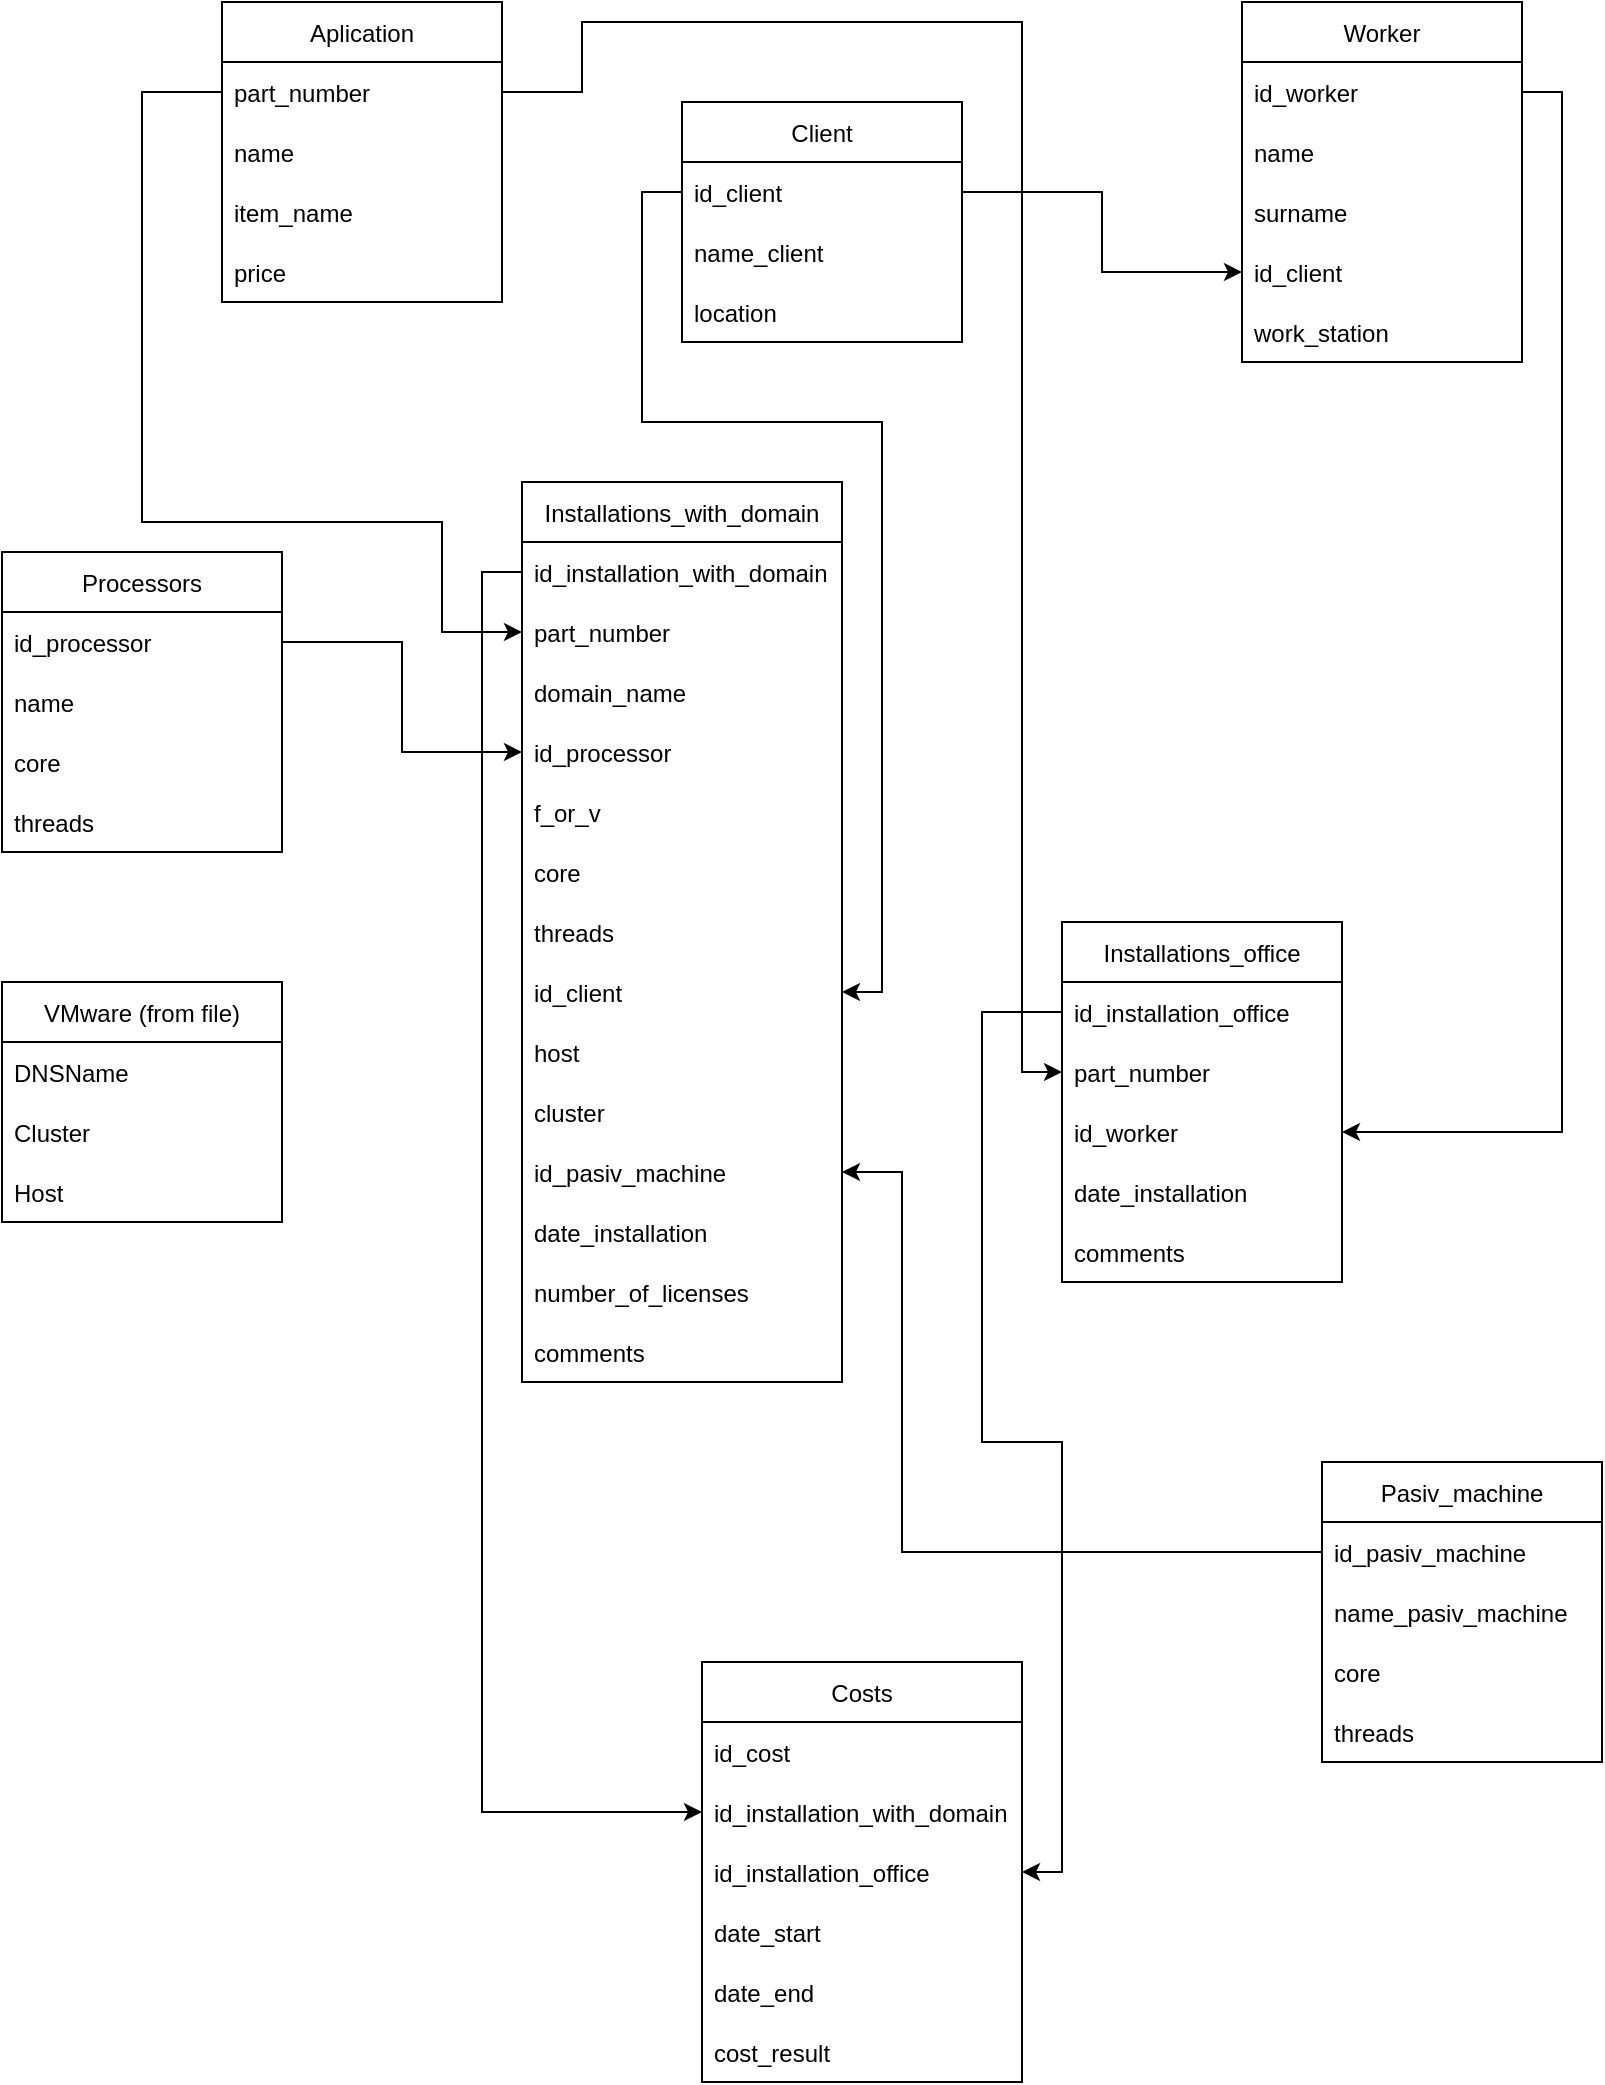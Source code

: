 <mxfile version="20.1.3" type="github">
  <diagram id="C5RBs43oDa-KdzZeNtuy" name="Page-1">
    <mxGraphModel dx="974" dy="465" grid="1" gridSize="10" guides="1" tooltips="1" connect="1" arrows="1" fold="1" page="1" pageScale="1" pageWidth="827" pageHeight="1169" math="0" shadow="0">
      <root>
        <mxCell id="WIyWlLk6GJQsqaUBKTNV-0" />
        <mxCell id="WIyWlLk6GJQsqaUBKTNV-1" parent="WIyWlLk6GJQsqaUBKTNV-0" />
        <mxCell id="Tu4yXqbkV_XMBPrePD92-4" value="Aplication" style="swimlane;fontStyle=0;childLayout=stackLayout;horizontal=1;startSize=30;horizontalStack=0;resizeParent=1;resizeParentMax=0;resizeLast=0;collapsible=1;marginBottom=0;" vertex="1" parent="WIyWlLk6GJQsqaUBKTNV-1">
          <mxGeometry x="120" y="20" width="140" height="150" as="geometry" />
        </mxCell>
        <mxCell id="Tu4yXqbkV_XMBPrePD92-56" value="part_number" style="text;strokeColor=none;fillColor=none;align=left;verticalAlign=middle;spacingLeft=4;spacingRight=4;overflow=hidden;points=[[0,0.5],[1,0.5]];portConstraint=eastwest;rotatable=0;" vertex="1" parent="Tu4yXqbkV_XMBPrePD92-4">
          <mxGeometry y="30" width="140" height="30" as="geometry" />
        </mxCell>
        <mxCell id="Tu4yXqbkV_XMBPrePD92-6" value="name" style="text;strokeColor=none;fillColor=none;align=left;verticalAlign=middle;spacingLeft=4;spacingRight=4;overflow=hidden;points=[[0,0.5],[1,0.5]];portConstraint=eastwest;rotatable=0;" vertex="1" parent="Tu4yXqbkV_XMBPrePD92-4">
          <mxGeometry y="60" width="140" height="30" as="geometry" />
        </mxCell>
        <mxCell id="Tu4yXqbkV_XMBPrePD92-7" value="item_name" style="text;strokeColor=none;fillColor=none;align=left;verticalAlign=middle;spacingLeft=4;spacingRight=4;overflow=hidden;points=[[0,0.5],[1,0.5]];portConstraint=eastwest;rotatable=0;" vertex="1" parent="Tu4yXqbkV_XMBPrePD92-4">
          <mxGeometry y="90" width="140" height="30" as="geometry" />
        </mxCell>
        <mxCell id="Tu4yXqbkV_XMBPrePD92-12" value="price" style="text;strokeColor=none;fillColor=none;align=left;verticalAlign=middle;spacingLeft=4;spacingRight=4;overflow=hidden;points=[[0,0.5],[1,0.5]];portConstraint=eastwest;rotatable=0;" vertex="1" parent="Tu4yXqbkV_XMBPrePD92-4">
          <mxGeometry y="120" width="140" height="30" as="geometry" />
        </mxCell>
        <mxCell id="Tu4yXqbkV_XMBPrePD92-8" value="Client" style="swimlane;fontStyle=0;childLayout=stackLayout;horizontal=1;startSize=30;horizontalStack=0;resizeParent=1;resizeParentMax=0;resizeLast=0;collapsible=1;marginBottom=0;" vertex="1" parent="WIyWlLk6GJQsqaUBKTNV-1">
          <mxGeometry x="350" y="70" width="140" height="120" as="geometry" />
        </mxCell>
        <mxCell id="Tu4yXqbkV_XMBPrePD92-9" value="id_client" style="text;strokeColor=none;fillColor=none;align=left;verticalAlign=middle;spacingLeft=4;spacingRight=4;overflow=hidden;points=[[0,0.5],[1,0.5]];portConstraint=eastwest;rotatable=0;" vertex="1" parent="Tu4yXqbkV_XMBPrePD92-8">
          <mxGeometry y="30" width="140" height="30" as="geometry" />
        </mxCell>
        <mxCell id="Tu4yXqbkV_XMBPrePD92-10" value="name_client" style="text;strokeColor=none;fillColor=none;align=left;verticalAlign=middle;spacingLeft=4;spacingRight=4;overflow=hidden;points=[[0,0.5],[1,0.5]];portConstraint=eastwest;rotatable=0;" vertex="1" parent="Tu4yXqbkV_XMBPrePD92-8">
          <mxGeometry y="60" width="140" height="30" as="geometry" />
        </mxCell>
        <mxCell id="Tu4yXqbkV_XMBPrePD92-11" value="location" style="text;strokeColor=none;fillColor=none;align=left;verticalAlign=middle;spacingLeft=4;spacingRight=4;overflow=hidden;points=[[0,0.5],[1,0.5]];portConstraint=eastwest;rotatable=0;" vertex="1" parent="Tu4yXqbkV_XMBPrePD92-8">
          <mxGeometry y="90" width="140" height="30" as="geometry" />
        </mxCell>
        <mxCell id="Tu4yXqbkV_XMBPrePD92-13" value="Worker" style="swimlane;fontStyle=0;childLayout=stackLayout;horizontal=1;startSize=30;horizontalStack=0;resizeParent=1;resizeParentMax=0;resizeLast=0;collapsible=1;marginBottom=0;" vertex="1" parent="WIyWlLk6GJQsqaUBKTNV-1">
          <mxGeometry x="630" y="20" width="140" height="180" as="geometry" />
        </mxCell>
        <mxCell id="Tu4yXqbkV_XMBPrePD92-14" value="id_worker" style="text;strokeColor=none;fillColor=none;align=left;verticalAlign=middle;spacingLeft=4;spacingRight=4;overflow=hidden;points=[[0,0.5],[1,0.5]];portConstraint=eastwest;rotatable=0;" vertex="1" parent="Tu4yXqbkV_XMBPrePD92-13">
          <mxGeometry y="30" width="140" height="30" as="geometry" />
        </mxCell>
        <mxCell id="Tu4yXqbkV_XMBPrePD92-15" value="name" style="text;strokeColor=none;fillColor=none;align=left;verticalAlign=middle;spacingLeft=4;spacingRight=4;overflow=hidden;points=[[0,0.5],[1,0.5]];portConstraint=eastwest;rotatable=0;" vertex="1" parent="Tu4yXqbkV_XMBPrePD92-13">
          <mxGeometry y="60" width="140" height="30" as="geometry" />
        </mxCell>
        <mxCell id="Tu4yXqbkV_XMBPrePD92-16" value="surname" style="text;strokeColor=none;fillColor=none;align=left;verticalAlign=middle;spacingLeft=4;spacingRight=4;overflow=hidden;points=[[0,0.5],[1,0.5]];portConstraint=eastwest;rotatable=0;" vertex="1" parent="Tu4yXqbkV_XMBPrePD92-13">
          <mxGeometry y="90" width="140" height="30" as="geometry" />
        </mxCell>
        <mxCell id="Tu4yXqbkV_XMBPrePD92-17" value="id_client" style="text;strokeColor=none;fillColor=none;align=left;verticalAlign=middle;spacingLeft=4;spacingRight=4;overflow=hidden;points=[[0,0.5],[1,0.5]];portConstraint=eastwest;rotatable=0;" vertex="1" parent="Tu4yXqbkV_XMBPrePD92-13">
          <mxGeometry y="120" width="140" height="30" as="geometry" />
        </mxCell>
        <mxCell id="Tu4yXqbkV_XMBPrePD92-18" value="work_station" style="text;strokeColor=none;fillColor=none;align=left;verticalAlign=middle;spacingLeft=4;spacingRight=4;overflow=hidden;points=[[0,0.5],[1,0.5]];portConstraint=eastwest;rotatable=0;" vertex="1" parent="Tu4yXqbkV_XMBPrePD92-13">
          <mxGeometry y="150" width="140" height="30" as="geometry" />
        </mxCell>
        <mxCell id="Tu4yXqbkV_XMBPrePD92-19" value="Installations_with_domain" style="swimlane;fontStyle=0;childLayout=stackLayout;horizontal=1;startSize=30;horizontalStack=0;resizeParent=1;resizeParentMax=0;resizeLast=0;collapsible=1;marginBottom=0;" vertex="1" parent="WIyWlLk6GJQsqaUBKTNV-1">
          <mxGeometry x="270" y="260" width="160" height="450" as="geometry" />
        </mxCell>
        <mxCell id="Tu4yXqbkV_XMBPrePD92-27" value="id_installation_with_domain" style="text;strokeColor=none;fillColor=none;align=left;verticalAlign=middle;spacingLeft=4;spacingRight=4;overflow=hidden;points=[[0,0.5],[1,0.5]];portConstraint=eastwest;rotatable=0;" vertex="1" parent="Tu4yXqbkV_XMBPrePD92-19">
          <mxGeometry y="30" width="160" height="30" as="geometry" />
        </mxCell>
        <mxCell id="Tu4yXqbkV_XMBPrePD92-20" value="part_number" style="text;strokeColor=none;fillColor=none;align=left;verticalAlign=middle;spacingLeft=4;spacingRight=4;overflow=hidden;points=[[0,0.5],[1,0.5]];portConstraint=eastwest;rotatable=0;" vertex="1" parent="Tu4yXqbkV_XMBPrePD92-19">
          <mxGeometry y="60" width="160" height="30" as="geometry" />
        </mxCell>
        <mxCell id="Tu4yXqbkV_XMBPrePD92-21" value="domain_name" style="text;strokeColor=none;fillColor=none;align=left;verticalAlign=middle;spacingLeft=4;spacingRight=4;overflow=hidden;points=[[0,0.5],[1,0.5]];portConstraint=eastwest;rotatable=0;" vertex="1" parent="Tu4yXqbkV_XMBPrePD92-19">
          <mxGeometry y="90" width="160" height="30" as="geometry" />
        </mxCell>
        <mxCell id="Tu4yXqbkV_XMBPrePD92-36" value="id_processor" style="text;strokeColor=none;fillColor=none;align=left;verticalAlign=middle;spacingLeft=4;spacingRight=4;overflow=hidden;points=[[0,0.5],[1,0.5]];portConstraint=eastwest;rotatable=0;" vertex="1" parent="Tu4yXqbkV_XMBPrePD92-19">
          <mxGeometry y="120" width="160" height="30" as="geometry" />
        </mxCell>
        <mxCell id="Tu4yXqbkV_XMBPrePD92-29" value="f_or_v" style="text;strokeColor=none;fillColor=none;align=left;verticalAlign=middle;spacingLeft=4;spacingRight=4;overflow=hidden;points=[[0,0.5],[1,0.5]];portConstraint=eastwest;rotatable=0;" vertex="1" parent="Tu4yXqbkV_XMBPrePD92-19">
          <mxGeometry y="150" width="160" height="30" as="geometry" />
        </mxCell>
        <mxCell id="Tu4yXqbkV_XMBPrePD92-35" value="core" style="text;strokeColor=none;fillColor=none;align=left;verticalAlign=middle;spacingLeft=4;spacingRight=4;overflow=hidden;points=[[0,0.5],[1,0.5]];portConstraint=eastwest;rotatable=0;" vertex="1" parent="Tu4yXqbkV_XMBPrePD92-19">
          <mxGeometry y="180" width="160" height="30" as="geometry" />
        </mxCell>
        <mxCell id="Tu4yXqbkV_XMBPrePD92-42" value="threads" style="text;strokeColor=none;fillColor=none;align=left;verticalAlign=middle;spacingLeft=4;spacingRight=4;overflow=hidden;points=[[0,0.5],[1,0.5]];portConstraint=eastwest;rotatable=0;" vertex="1" parent="Tu4yXqbkV_XMBPrePD92-19">
          <mxGeometry y="210" width="160" height="30" as="geometry" />
        </mxCell>
        <mxCell id="Tu4yXqbkV_XMBPrePD92-22" value="id_client" style="text;strokeColor=none;fillColor=none;align=left;verticalAlign=middle;spacingLeft=4;spacingRight=4;overflow=hidden;points=[[0,0.5],[1,0.5]];portConstraint=eastwest;rotatable=0;" vertex="1" parent="Tu4yXqbkV_XMBPrePD92-19">
          <mxGeometry y="240" width="160" height="30" as="geometry" />
        </mxCell>
        <mxCell id="Tu4yXqbkV_XMBPrePD92-31" value="host" style="text;strokeColor=none;fillColor=none;align=left;verticalAlign=middle;spacingLeft=4;spacingRight=4;overflow=hidden;points=[[0,0.5],[1,0.5]];portConstraint=eastwest;rotatable=0;" vertex="1" parent="Tu4yXqbkV_XMBPrePD92-19">
          <mxGeometry y="270" width="160" height="30" as="geometry" />
        </mxCell>
        <mxCell id="Tu4yXqbkV_XMBPrePD92-32" value="cluster" style="text;strokeColor=none;fillColor=none;align=left;verticalAlign=middle;spacingLeft=4;spacingRight=4;overflow=hidden;points=[[0,0.5],[1,0.5]];portConstraint=eastwest;rotatable=0;" vertex="1" parent="Tu4yXqbkV_XMBPrePD92-19">
          <mxGeometry y="300" width="160" height="30" as="geometry" />
        </mxCell>
        <mxCell id="Tu4yXqbkV_XMBPrePD92-49" value="id_pasiv_machine" style="text;strokeColor=none;fillColor=none;align=left;verticalAlign=middle;spacingLeft=4;spacingRight=4;overflow=hidden;points=[[0,0.5],[1,0.5]];portConstraint=eastwest;rotatable=0;" vertex="1" parent="Tu4yXqbkV_XMBPrePD92-19">
          <mxGeometry y="330" width="160" height="30" as="geometry" />
        </mxCell>
        <mxCell id="Tu4yXqbkV_XMBPrePD92-34" value="date_installation" style="text;strokeColor=none;fillColor=none;align=left;verticalAlign=middle;spacingLeft=4;spacingRight=4;overflow=hidden;points=[[0,0.5],[1,0.5]];portConstraint=eastwest;rotatable=0;" vertex="1" parent="Tu4yXqbkV_XMBPrePD92-19">
          <mxGeometry y="360" width="160" height="30" as="geometry" />
        </mxCell>
        <mxCell id="Tu4yXqbkV_XMBPrePD92-72" value="number_of_licenses" style="text;strokeColor=none;fillColor=none;align=left;verticalAlign=middle;spacingLeft=4;spacingRight=4;overflow=hidden;points=[[0,0.5],[1,0.5]];portConstraint=eastwest;rotatable=0;" vertex="1" parent="Tu4yXqbkV_XMBPrePD92-19">
          <mxGeometry y="390" width="160" height="30" as="geometry" />
        </mxCell>
        <mxCell id="Tu4yXqbkV_XMBPrePD92-43" value="comments" style="text;strokeColor=none;fillColor=none;align=left;verticalAlign=middle;spacingLeft=4;spacingRight=4;overflow=hidden;points=[[0,0.5],[1,0.5]];portConstraint=eastwest;rotatable=0;" vertex="1" parent="Tu4yXqbkV_XMBPrePD92-19">
          <mxGeometry y="420" width="160" height="30" as="geometry" />
        </mxCell>
        <mxCell id="Tu4yXqbkV_XMBPrePD92-23" value="Installations_office" style="swimlane;fontStyle=0;childLayout=stackLayout;horizontal=1;startSize=30;horizontalStack=0;resizeParent=1;resizeParentMax=0;resizeLast=0;collapsible=1;marginBottom=0;" vertex="1" parent="WIyWlLk6GJQsqaUBKTNV-1">
          <mxGeometry x="540" y="480" width="140" height="180" as="geometry" />
        </mxCell>
        <mxCell id="Tu4yXqbkV_XMBPrePD92-28" value="id_installation_office" style="text;strokeColor=none;fillColor=none;align=left;verticalAlign=middle;spacingLeft=4;spacingRight=4;overflow=hidden;points=[[0,0.5],[1,0.5]];portConstraint=eastwest;rotatable=0;" vertex="1" parent="Tu4yXqbkV_XMBPrePD92-23">
          <mxGeometry y="30" width="140" height="30" as="geometry" />
        </mxCell>
        <mxCell id="Tu4yXqbkV_XMBPrePD92-25" value="part_number" style="text;strokeColor=none;fillColor=none;align=left;verticalAlign=middle;spacingLeft=4;spacingRight=4;overflow=hidden;points=[[0,0.5],[1,0.5]];portConstraint=eastwest;rotatable=0;" vertex="1" parent="Tu4yXqbkV_XMBPrePD92-23">
          <mxGeometry y="60" width="140" height="30" as="geometry" />
        </mxCell>
        <mxCell id="Tu4yXqbkV_XMBPrePD92-26" value="id_worker" style="text;strokeColor=none;fillColor=none;align=left;verticalAlign=middle;spacingLeft=4;spacingRight=4;overflow=hidden;points=[[0,0.5],[1,0.5]];portConstraint=eastwest;rotatable=0;" vertex="1" parent="Tu4yXqbkV_XMBPrePD92-23">
          <mxGeometry y="90" width="140" height="30" as="geometry" />
        </mxCell>
        <mxCell id="Tu4yXqbkV_XMBPrePD92-33" value="date_installation" style="text;strokeColor=none;fillColor=none;align=left;verticalAlign=middle;spacingLeft=4;spacingRight=4;overflow=hidden;points=[[0,0.5],[1,0.5]];portConstraint=eastwest;rotatable=0;" vertex="1" parent="Tu4yXqbkV_XMBPrePD92-23">
          <mxGeometry y="120" width="140" height="30" as="geometry" />
        </mxCell>
        <mxCell id="Tu4yXqbkV_XMBPrePD92-44" value="comments" style="text;strokeColor=none;fillColor=none;align=left;verticalAlign=middle;spacingLeft=4;spacingRight=4;overflow=hidden;points=[[0,0.5],[1,0.5]];portConstraint=eastwest;rotatable=0;" vertex="1" parent="Tu4yXqbkV_XMBPrePD92-23">
          <mxGeometry y="150" width="140" height="30" as="geometry" />
        </mxCell>
        <mxCell id="Tu4yXqbkV_XMBPrePD92-37" value="Processors" style="swimlane;fontStyle=0;childLayout=stackLayout;horizontal=1;startSize=30;horizontalStack=0;resizeParent=1;resizeParentMax=0;resizeLast=0;collapsible=1;marginBottom=0;" vertex="1" parent="WIyWlLk6GJQsqaUBKTNV-1">
          <mxGeometry x="10" y="295" width="140" height="150" as="geometry" />
        </mxCell>
        <mxCell id="Tu4yXqbkV_XMBPrePD92-38" value="id_processor" style="text;strokeColor=none;fillColor=none;align=left;verticalAlign=middle;spacingLeft=4;spacingRight=4;overflow=hidden;points=[[0,0.5],[1,0.5]];portConstraint=eastwest;rotatable=0;" vertex="1" parent="Tu4yXqbkV_XMBPrePD92-37">
          <mxGeometry y="30" width="140" height="30" as="geometry" />
        </mxCell>
        <mxCell id="Tu4yXqbkV_XMBPrePD92-39" value="name" style="text;strokeColor=none;fillColor=none;align=left;verticalAlign=middle;spacingLeft=4;spacingRight=4;overflow=hidden;points=[[0,0.5],[1,0.5]];portConstraint=eastwest;rotatable=0;" vertex="1" parent="Tu4yXqbkV_XMBPrePD92-37">
          <mxGeometry y="60" width="140" height="30" as="geometry" />
        </mxCell>
        <mxCell id="Tu4yXqbkV_XMBPrePD92-40" value="core" style="text;strokeColor=none;fillColor=none;align=left;verticalAlign=middle;spacingLeft=4;spacingRight=4;overflow=hidden;points=[[0,0.5],[1,0.5]];portConstraint=eastwest;rotatable=0;" vertex="1" parent="Tu4yXqbkV_XMBPrePD92-37">
          <mxGeometry y="90" width="140" height="30" as="geometry" />
        </mxCell>
        <mxCell id="Tu4yXqbkV_XMBPrePD92-41" value="threads" style="text;strokeColor=none;fillColor=none;align=left;verticalAlign=middle;spacingLeft=4;spacingRight=4;overflow=hidden;points=[[0,0.5],[1,0.5]];portConstraint=eastwest;rotatable=0;" vertex="1" parent="Tu4yXqbkV_XMBPrePD92-37">
          <mxGeometry y="120" width="140" height="30" as="geometry" />
        </mxCell>
        <mxCell id="Tu4yXqbkV_XMBPrePD92-45" value="VMware (from file)" style="swimlane;fontStyle=0;childLayout=stackLayout;horizontal=1;startSize=30;horizontalStack=0;resizeParent=1;resizeParentMax=0;resizeLast=0;collapsible=1;marginBottom=0;" vertex="1" parent="WIyWlLk6GJQsqaUBKTNV-1">
          <mxGeometry x="10" y="510" width="140" height="120" as="geometry" />
        </mxCell>
        <mxCell id="Tu4yXqbkV_XMBPrePD92-46" value="DNSName" style="text;strokeColor=none;fillColor=none;align=left;verticalAlign=middle;spacingLeft=4;spacingRight=4;overflow=hidden;points=[[0,0.5],[1,0.5]];portConstraint=eastwest;rotatable=0;" vertex="1" parent="Tu4yXqbkV_XMBPrePD92-45">
          <mxGeometry y="30" width="140" height="30" as="geometry" />
        </mxCell>
        <mxCell id="Tu4yXqbkV_XMBPrePD92-47" value="Cluster" style="text;strokeColor=none;fillColor=none;align=left;verticalAlign=middle;spacingLeft=4;spacingRight=4;overflow=hidden;points=[[0,0.5],[1,0.5]];portConstraint=eastwest;rotatable=0;" vertex="1" parent="Tu4yXqbkV_XMBPrePD92-45">
          <mxGeometry y="60" width="140" height="30" as="geometry" />
        </mxCell>
        <mxCell id="Tu4yXqbkV_XMBPrePD92-48" value="Host" style="text;strokeColor=none;fillColor=none;align=left;verticalAlign=middle;spacingLeft=4;spacingRight=4;overflow=hidden;points=[[0,0.5],[1,0.5]];portConstraint=eastwest;rotatable=0;" vertex="1" parent="Tu4yXqbkV_XMBPrePD92-45">
          <mxGeometry y="90" width="140" height="30" as="geometry" />
        </mxCell>
        <mxCell id="Tu4yXqbkV_XMBPrePD92-50" value="Pasiv_machine" style="swimlane;fontStyle=0;childLayout=stackLayout;horizontal=1;startSize=30;horizontalStack=0;resizeParent=1;resizeParentMax=0;resizeLast=0;collapsible=1;marginBottom=0;" vertex="1" parent="WIyWlLk6GJQsqaUBKTNV-1">
          <mxGeometry x="670" y="750" width="140" height="150" as="geometry" />
        </mxCell>
        <mxCell id="Tu4yXqbkV_XMBPrePD92-51" value="id_pasiv_machine" style="text;strokeColor=none;fillColor=none;align=left;verticalAlign=middle;spacingLeft=4;spacingRight=4;overflow=hidden;points=[[0,0.5],[1,0.5]];portConstraint=eastwest;rotatable=0;" vertex="1" parent="Tu4yXqbkV_XMBPrePD92-50">
          <mxGeometry y="30" width="140" height="30" as="geometry" />
        </mxCell>
        <mxCell id="Tu4yXqbkV_XMBPrePD92-52" value="name_pasiv_machine" style="text;strokeColor=none;fillColor=none;align=left;verticalAlign=middle;spacingLeft=4;spacingRight=4;overflow=hidden;points=[[0,0.5],[1,0.5]];portConstraint=eastwest;rotatable=0;" vertex="1" parent="Tu4yXqbkV_XMBPrePD92-50">
          <mxGeometry y="60" width="140" height="30" as="geometry" />
        </mxCell>
        <mxCell id="Tu4yXqbkV_XMBPrePD92-53" value="core" style="text;strokeColor=none;fillColor=none;align=left;verticalAlign=middle;spacingLeft=4;spacingRight=4;overflow=hidden;points=[[0,0.5],[1,0.5]];portConstraint=eastwest;rotatable=0;" vertex="1" parent="Tu4yXqbkV_XMBPrePD92-50">
          <mxGeometry y="90" width="140" height="30" as="geometry" />
        </mxCell>
        <mxCell id="Tu4yXqbkV_XMBPrePD92-54" value="threads" style="text;strokeColor=none;fillColor=none;align=left;verticalAlign=middle;spacingLeft=4;spacingRight=4;overflow=hidden;points=[[0,0.5],[1,0.5]];portConstraint=eastwest;rotatable=0;" vertex="1" parent="Tu4yXqbkV_XMBPrePD92-50">
          <mxGeometry y="120" width="140" height="30" as="geometry" />
        </mxCell>
        <mxCell id="Tu4yXqbkV_XMBPrePD92-57" style="edgeStyle=orthogonalEdgeStyle;rounded=0;orthogonalLoop=1;jettySize=auto;html=1;exitX=0;exitY=0.5;exitDx=0;exitDy=0;entryX=0;entryY=0.5;entryDx=0;entryDy=0;" edge="1" parent="WIyWlLk6GJQsqaUBKTNV-1" source="Tu4yXqbkV_XMBPrePD92-56" target="Tu4yXqbkV_XMBPrePD92-20">
          <mxGeometry relative="1" as="geometry">
            <Array as="points">
              <mxPoint x="80" y="65" />
              <mxPoint x="80" y="280" />
              <mxPoint x="230" y="280" />
              <mxPoint x="230" y="335" />
            </Array>
          </mxGeometry>
        </mxCell>
        <mxCell id="Tu4yXqbkV_XMBPrePD92-59" style="edgeStyle=orthogonalEdgeStyle;rounded=0;orthogonalLoop=1;jettySize=auto;html=1;exitX=1;exitY=0.5;exitDx=0;exitDy=0;entryX=0;entryY=0.5;entryDx=0;entryDy=0;" edge="1" parent="WIyWlLk6GJQsqaUBKTNV-1" source="Tu4yXqbkV_XMBPrePD92-56" target="Tu4yXqbkV_XMBPrePD92-25">
          <mxGeometry relative="1" as="geometry">
            <Array as="points">
              <mxPoint x="300" y="65" />
              <mxPoint x="300" y="30" />
              <mxPoint x="520" y="30" />
              <mxPoint x="520" y="555" />
            </Array>
          </mxGeometry>
        </mxCell>
        <mxCell id="Tu4yXqbkV_XMBPrePD92-60" style="edgeStyle=orthogonalEdgeStyle;rounded=0;orthogonalLoop=1;jettySize=auto;html=1;exitX=1;exitY=0.5;exitDx=0;exitDy=0;entryX=0;entryY=0.5;entryDx=0;entryDy=0;" edge="1" parent="WIyWlLk6GJQsqaUBKTNV-1" source="Tu4yXqbkV_XMBPrePD92-9" target="Tu4yXqbkV_XMBPrePD92-17">
          <mxGeometry relative="1" as="geometry" />
        </mxCell>
        <mxCell id="Tu4yXqbkV_XMBPrePD92-61" style="edgeStyle=orthogonalEdgeStyle;rounded=0;orthogonalLoop=1;jettySize=auto;html=1;exitX=0;exitY=0.5;exitDx=0;exitDy=0;entryX=1;entryY=0.5;entryDx=0;entryDy=0;" edge="1" parent="WIyWlLk6GJQsqaUBKTNV-1" source="Tu4yXqbkV_XMBPrePD92-9" target="Tu4yXqbkV_XMBPrePD92-22">
          <mxGeometry relative="1" as="geometry">
            <Array as="points">
              <mxPoint x="330" y="115" />
              <mxPoint x="330" y="230" />
              <mxPoint x="450" y="230" />
              <mxPoint x="450" y="515" />
            </Array>
          </mxGeometry>
        </mxCell>
        <mxCell id="Tu4yXqbkV_XMBPrePD92-62" style="edgeStyle=orthogonalEdgeStyle;rounded=0;orthogonalLoop=1;jettySize=auto;html=1;exitX=1;exitY=0.5;exitDx=0;exitDy=0;entryX=0;entryY=0.5;entryDx=0;entryDy=0;" edge="1" parent="WIyWlLk6GJQsqaUBKTNV-1" source="Tu4yXqbkV_XMBPrePD92-38" target="Tu4yXqbkV_XMBPrePD92-36">
          <mxGeometry relative="1" as="geometry" />
        </mxCell>
        <mxCell id="Tu4yXqbkV_XMBPrePD92-63" style="edgeStyle=orthogonalEdgeStyle;rounded=0;orthogonalLoop=1;jettySize=auto;html=1;exitX=0;exitY=0.5;exitDx=0;exitDy=0;entryX=1;entryY=0.5;entryDx=0;entryDy=0;" edge="1" parent="WIyWlLk6GJQsqaUBKTNV-1" source="Tu4yXqbkV_XMBPrePD92-51" target="Tu4yXqbkV_XMBPrePD92-49">
          <mxGeometry relative="1" as="geometry">
            <Array as="points">
              <mxPoint x="460" y="795" />
              <mxPoint x="460" y="605" />
            </Array>
          </mxGeometry>
        </mxCell>
        <mxCell id="Tu4yXqbkV_XMBPrePD92-64" style="edgeStyle=orthogonalEdgeStyle;rounded=0;orthogonalLoop=1;jettySize=auto;html=1;exitX=1;exitY=0.5;exitDx=0;exitDy=0;entryX=1;entryY=0.5;entryDx=0;entryDy=0;" edge="1" parent="WIyWlLk6GJQsqaUBKTNV-1" source="Tu4yXqbkV_XMBPrePD92-14" target="Tu4yXqbkV_XMBPrePD92-26">
          <mxGeometry relative="1" as="geometry" />
        </mxCell>
        <mxCell id="Tu4yXqbkV_XMBPrePD92-65" value="Costs" style="swimlane;fontStyle=0;childLayout=stackLayout;horizontal=1;startSize=30;horizontalStack=0;resizeParent=1;resizeParentMax=0;resizeLast=0;collapsible=1;marginBottom=0;" vertex="1" parent="WIyWlLk6GJQsqaUBKTNV-1">
          <mxGeometry x="360" y="850" width="160" height="210" as="geometry" />
        </mxCell>
        <mxCell id="Tu4yXqbkV_XMBPrePD92-66" value="id_cost" style="text;strokeColor=none;fillColor=none;align=left;verticalAlign=middle;spacingLeft=4;spacingRight=4;overflow=hidden;points=[[0,0.5],[1,0.5]];portConstraint=eastwest;rotatable=0;" vertex="1" parent="Tu4yXqbkV_XMBPrePD92-65">
          <mxGeometry y="30" width="160" height="30" as="geometry" />
        </mxCell>
        <mxCell id="Tu4yXqbkV_XMBPrePD92-67" value="id_installation_with_domain" style="text;strokeColor=none;fillColor=none;align=left;verticalAlign=middle;spacingLeft=4;spacingRight=4;overflow=hidden;points=[[0,0.5],[1,0.5]];portConstraint=eastwest;rotatable=0;" vertex="1" parent="Tu4yXqbkV_XMBPrePD92-65">
          <mxGeometry y="60" width="160" height="30" as="geometry" />
        </mxCell>
        <mxCell id="Tu4yXqbkV_XMBPrePD92-68" value="id_installation_office" style="text;strokeColor=none;fillColor=none;align=left;verticalAlign=middle;spacingLeft=4;spacingRight=4;overflow=hidden;points=[[0,0.5],[1,0.5]];portConstraint=eastwest;rotatable=0;" vertex="1" parent="Tu4yXqbkV_XMBPrePD92-65">
          <mxGeometry y="90" width="160" height="30" as="geometry" />
        </mxCell>
        <mxCell id="Tu4yXqbkV_XMBPrePD92-69" value="date_start" style="text;strokeColor=none;fillColor=none;align=left;verticalAlign=middle;spacingLeft=4;spacingRight=4;overflow=hidden;points=[[0,0.5],[1,0.5]];portConstraint=eastwest;rotatable=0;" vertex="1" parent="Tu4yXqbkV_XMBPrePD92-65">
          <mxGeometry y="120" width="160" height="30" as="geometry" />
        </mxCell>
        <mxCell id="Tu4yXqbkV_XMBPrePD92-70" value="date_end" style="text;strokeColor=none;fillColor=none;align=left;verticalAlign=middle;spacingLeft=4;spacingRight=4;overflow=hidden;points=[[0,0.5],[1,0.5]];portConstraint=eastwest;rotatable=0;" vertex="1" parent="Tu4yXqbkV_XMBPrePD92-65">
          <mxGeometry y="150" width="160" height="30" as="geometry" />
        </mxCell>
        <mxCell id="Tu4yXqbkV_XMBPrePD92-71" value="cost_result" style="text;strokeColor=none;fillColor=none;align=left;verticalAlign=middle;spacingLeft=4;spacingRight=4;overflow=hidden;points=[[0,0.5],[1,0.5]];portConstraint=eastwest;rotatable=0;" vertex="1" parent="Tu4yXqbkV_XMBPrePD92-65">
          <mxGeometry y="180" width="160" height="30" as="geometry" />
        </mxCell>
        <mxCell id="Tu4yXqbkV_XMBPrePD92-73" style="edgeStyle=orthogonalEdgeStyle;rounded=0;orthogonalLoop=1;jettySize=auto;html=1;exitX=0;exitY=0.5;exitDx=0;exitDy=0;entryX=0;entryY=0.5;entryDx=0;entryDy=0;" edge="1" parent="WIyWlLk6GJQsqaUBKTNV-1" source="Tu4yXqbkV_XMBPrePD92-27" target="Tu4yXqbkV_XMBPrePD92-67">
          <mxGeometry relative="1" as="geometry" />
        </mxCell>
        <mxCell id="Tu4yXqbkV_XMBPrePD92-74" style="edgeStyle=orthogonalEdgeStyle;rounded=0;orthogonalLoop=1;jettySize=auto;html=1;exitX=0;exitY=0.5;exitDx=0;exitDy=0;entryX=1;entryY=0.5;entryDx=0;entryDy=0;" edge="1" parent="WIyWlLk6GJQsqaUBKTNV-1" source="Tu4yXqbkV_XMBPrePD92-28" target="Tu4yXqbkV_XMBPrePD92-68">
          <mxGeometry relative="1" as="geometry">
            <Array as="points">
              <mxPoint x="500" y="525" />
              <mxPoint x="500" y="740" />
              <mxPoint x="540" y="740" />
              <mxPoint x="540" y="955" />
            </Array>
          </mxGeometry>
        </mxCell>
      </root>
    </mxGraphModel>
  </diagram>
</mxfile>
